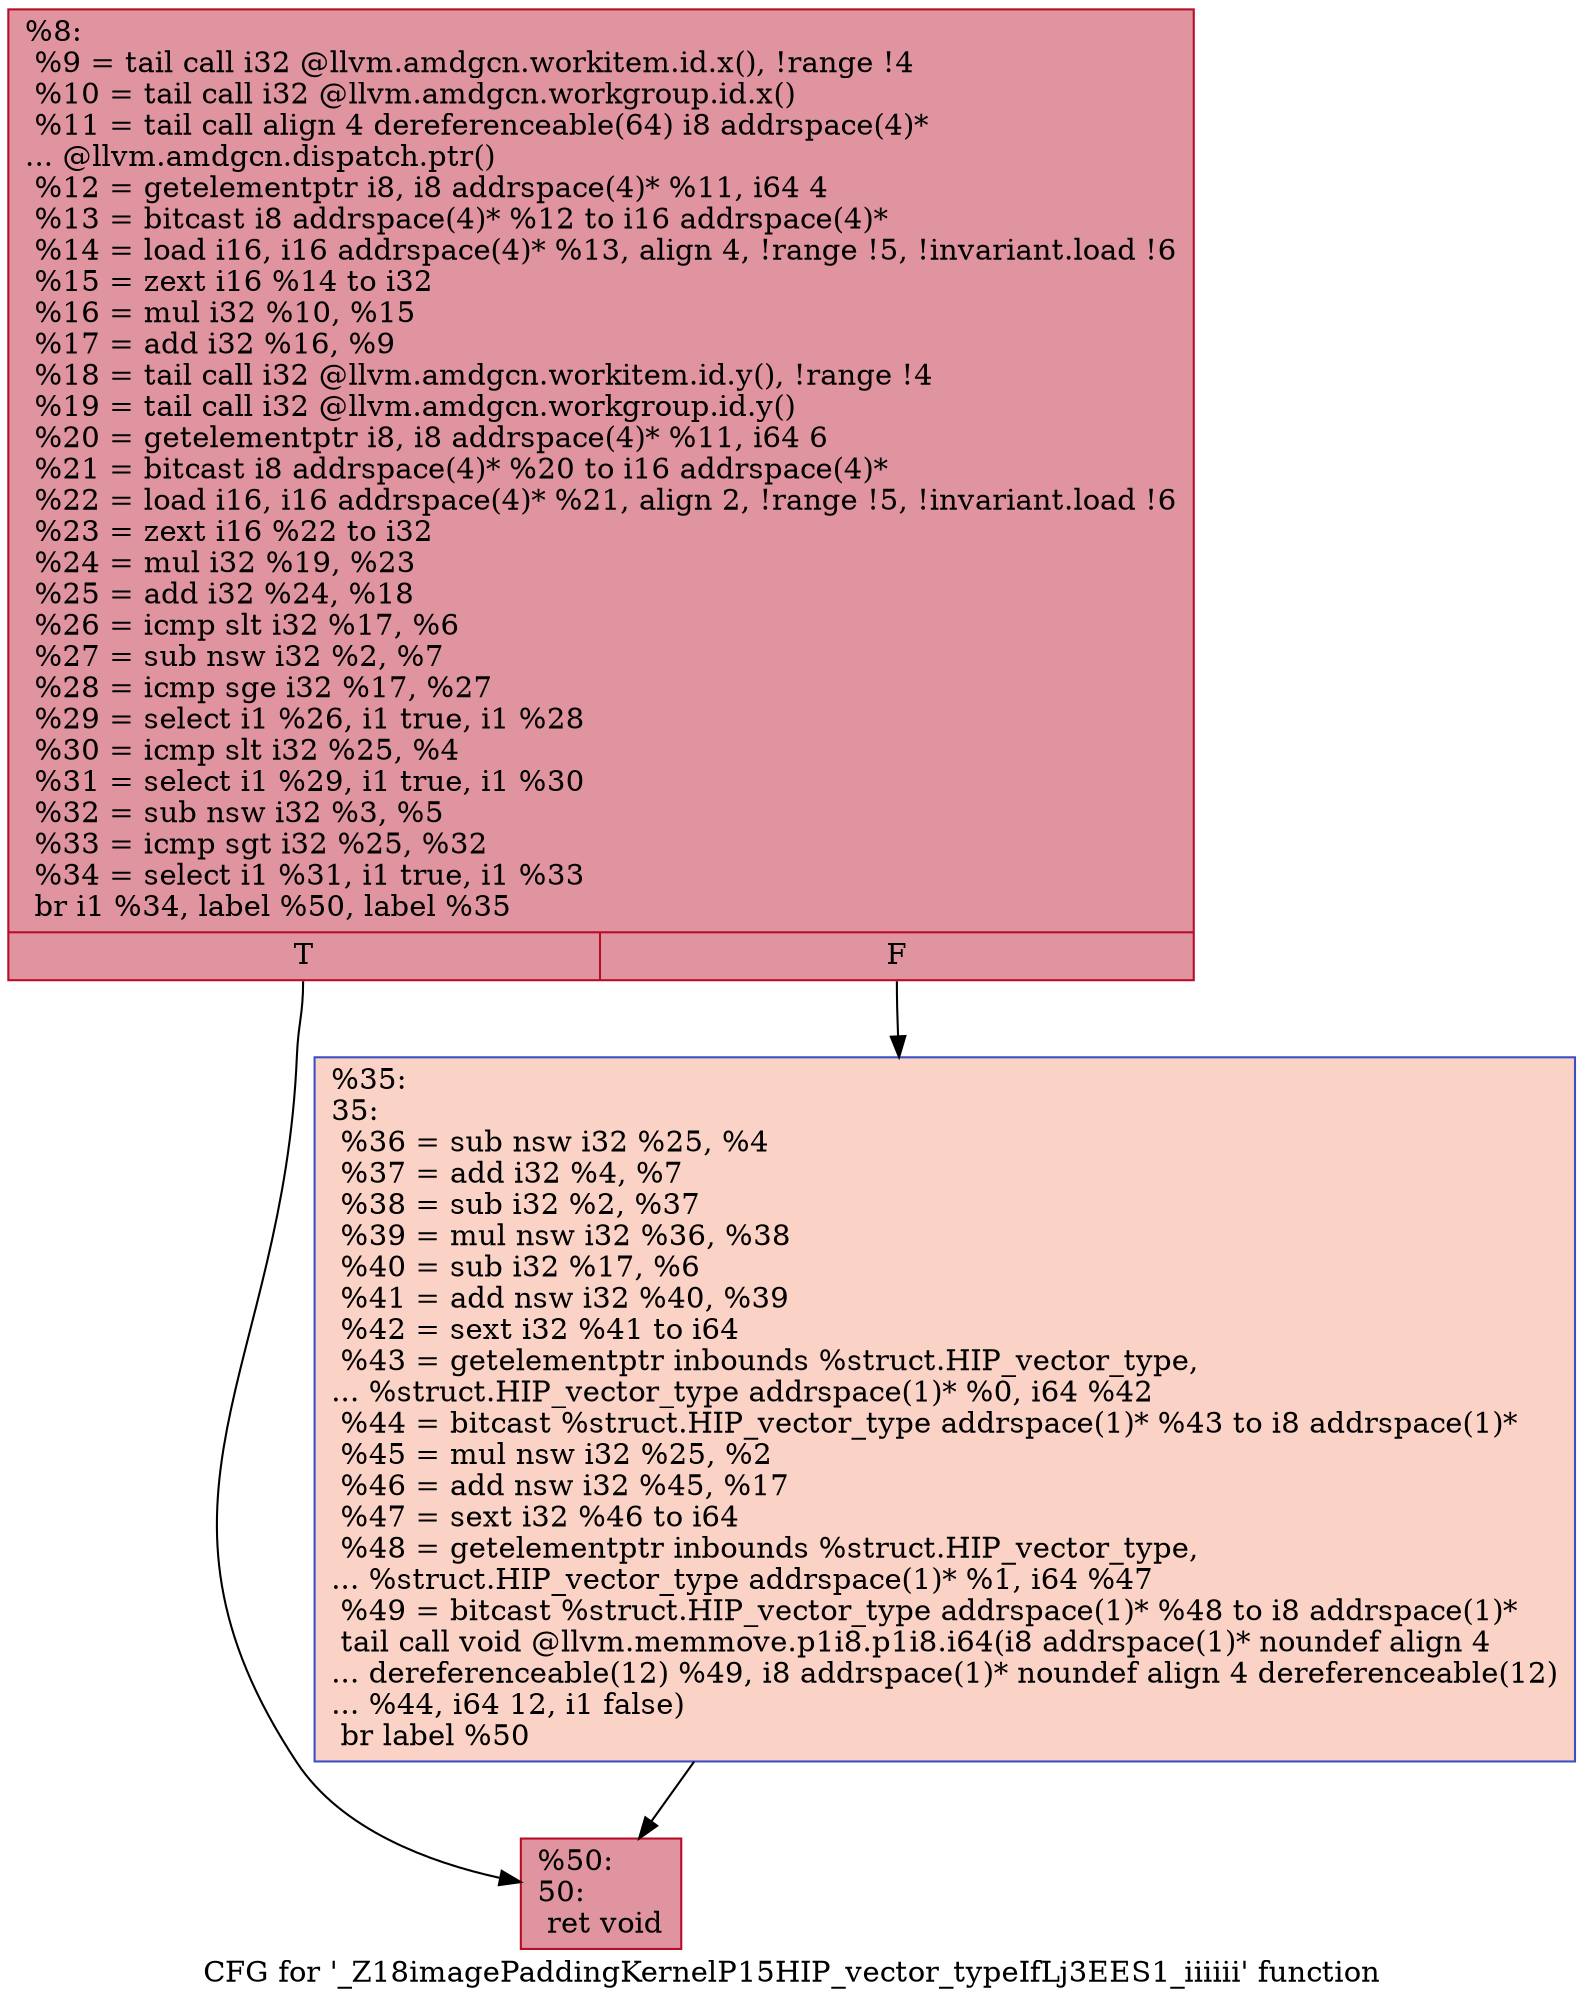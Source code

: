 digraph "CFG for '_Z18imagePaddingKernelP15HIP_vector_typeIfLj3EES1_iiiiii' function" {
	label="CFG for '_Z18imagePaddingKernelP15HIP_vector_typeIfLj3EES1_iiiiii' function";

	Node0x62ee290 [shape=record,color="#b70d28ff", style=filled, fillcolor="#b70d2870",label="{%8:\l  %9 = tail call i32 @llvm.amdgcn.workitem.id.x(), !range !4\l  %10 = tail call i32 @llvm.amdgcn.workgroup.id.x()\l  %11 = tail call align 4 dereferenceable(64) i8 addrspace(4)*\l... @llvm.amdgcn.dispatch.ptr()\l  %12 = getelementptr i8, i8 addrspace(4)* %11, i64 4\l  %13 = bitcast i8 addrspace(4)* %12 to i16 addrspace(4)*\l  %14 = load i16, i16 addrspace(4)* %13, align 4, !range !5, !invariant.load !6\l  %15 = zext i16 %14 to i32\l  %16 = mul i32 %10, %15\l  %17 = add i32 %16, %9\l  %18 = tail call i32 @llvm.amdgcn.workitem.id.y(), !range !4\l  %19 = tail call i32 @llvm.amdgcn.workgroup.id.y()\l  %20 = getelementptr i8, i8 addrspace(4)* %11, i64 6\l  %21 = bitcast i8 addrspace(4)* %20 to i16 addrspace(4)*\l  %22 = load i16, i16 addrspace(4)* %21, align 2, !range !5, !invariant.load !6\l  %23 = zext i16 %22 to i32\l  %24 = mul i32 %19, %23\l  %25 = add i32 %24, %18\l  %26 = icmp slt i32 %17, %6\l  %27 = sub nsw i32 %2, %7\l  %28 = icmp sge i32 %17, %27\l  %29 = select i1 %26, i1 true, i1 %28\l  %30 = icmp slt i32 %25, %4\l  %31 = select i1 %29, i1 true, i1 %30\l  %32 = sub nsw i32 %3, %5\l  %33 = icmp sgt i32 %25, %32\l  %34 = select i1 %31, i1 true, i1 %33\l  br i1 %34, label %50, label %35\l|{<s0>T|<s1>F}}"];
	Node0x62ee290:s0 -> Node0x62f0000;
	Node0x62ee290:s1 -> Node0x62f2180;
	Node0x62f2180 [shape=record,color="#3d50c3ff", style=filled, fillcolor="#f59c7d70",label="{%35:\l35:                                               \l  %36 = sub nsw i32 %25, %4\l  %37 = add i32 %4, %7\l  %38 = sub i32 %2, %37\l  %39 = mul nsw i32 %36, %38\l  %40 = sub i32 %17, %6\l  %41 = add nsw i32 %40, %39\l  %42 = sext i32 %41 to i64\l  %43 = getelementptr inbounds %struct.HIP_vector_type,\l... %struct.HIP_vector_type addrspace(1)* %0, i64 %42\l  %44 = bitcast %struct.HIP_vector_type addrspace(1)* %43 to i8 addrspace(1)*\l  %45 = mul nsw i32 %25, %2\l  %46 = add nsw i32 %45, %17\l  %47 = sext i32 %46 to i64\l  %48 = getelementptr inbounds %struct.HIP_vector_type,\l... %struct.HIP_vector_type addrspace(1)* %1, i64 %47\l  %49 = bitcast %struct.HIP_vector_type addrspace(1)* %48 to i8 addrspace(1)*\l  tail call void @llvm.memmove.p1i8.p1i8.i64(i8 addrspace(1)* noundef align 4\l... dereferenceable(12) %49, i8 addrspace(1)* noundef align 4 dereferenceable(12)\l... %44, i64 12, i1 false)\l  br label %50\l}"];
	Node0x62f2180 -> Node0x62f0000;
	Node0x62f0000 [shape=record,color="#b70d28ff", style=filled, fillcolor="#b70d2870",label="{%50:\l50:                                               \l  ret void\l}"];
}
